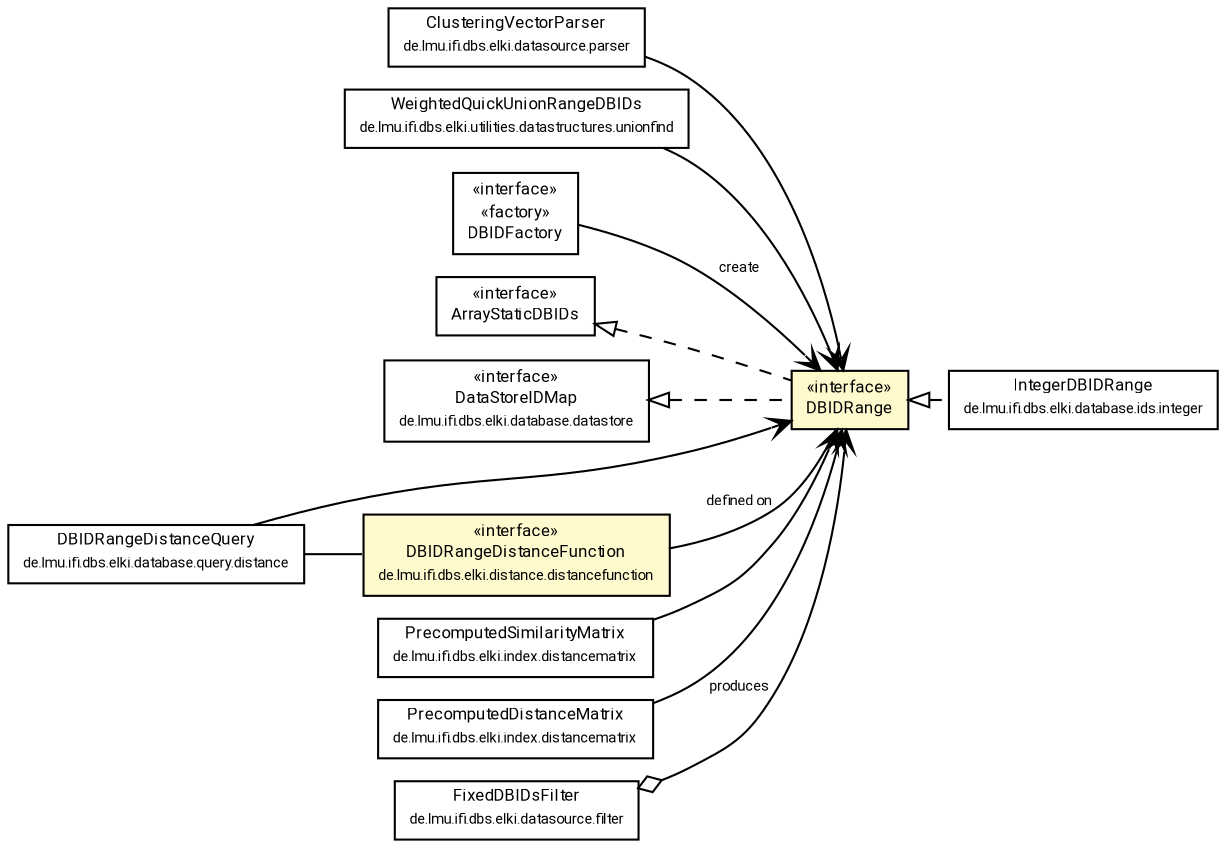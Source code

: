 #!/usr/local/bin/dot
#
# Class diagram 
# Generated by UMLGraph version R5_7_2-60-g0e99a6 (http://www.spinellis.gr/umlgraph/)
#

digraph G {
	graph [fontnames="svg"]
	edge [fontname="Roboto",fontsize=7,labelfontname="Roboto",labelfontsize=7,color="black"];
	node [fontname="Roboto",fontcolor="black",fontsize=8,shape=plaintext,margin=0,width=0,height=0];
	nodesep=0.15;
	ranksep=0.25;
	rankdir=LR;
	// de.lmu.ifi.dbs.elki.datasource.parser.ClusteringVectorParser
	c3014964 [label=<<table title="de.lmu.ifi.dbs.elki.datasource.parser.ClusteringVectorParser" border="0" cellborder="1" cellspacing="0" cellpadding="2" href="../../datasource/parser/ClusteringVectorParser.html" target="_parent">
		<tr><td><table border="0" cellspacing="0" cellpadding="1">
		<tr><td align="center" balign="center"> <font face="Roboto">ClusteringVectorParser</font> </td></tr>
		<tr><td align="center" balign="center"> <font face="Roboto" point-size="7.0">de.lmu.ifi.dbs.elki.datasource.parser</font> </td></tr>
		</table></td></tr>
		</table>>, URL="../../datasource/parser/ClusteringVectorParser.html"];
	// de.lmu.ifi.dbs.elki.utilities.datastructures.unionfind.WeightedQuickUnionRangeDBIDs
	c3015397 [label=<<table title="de.lmu.ifi.dbs.elki.utilities.datastructures.unionfind.WeightedQuickUnionRangeDBIDs" border="0" cellborder="1" cellspacing="0" cellpadding="2" href="../../utilities/datastructures/unionfind/WeightedQuickUnionRangeDBIDs.html" target="_parent">
		<tr><td><table border="0" cellspacing="0" cellpadding="1">
		<tr><td align="center" balign="center"> <font face="Roboto">WeightedQuickUnionRangeDBIDs</font> </td></tr>
		<tr><td align="center" balign="center"> <font face="Roboto" point-size="7.0">de.lmu.ifi.dbs.elki.utilities.datastructures.unionfind</font> </td></tr>
		</table></td></tr>
		</table>>, URL="../../utilities/datastructures/unionfind/WeightedQuickUnionRangeDBIDs.html"];
	// de.lmu.ifi.dbs.elki.database.ids.DBIDFactory
	c3015653 [label=<<table title="de.lmu.ifi.dbs.elki.database.ids.DBIDFactory" border="0" cellborder="1" cellspacing="0" cellpadding="2" href="DBIDFactory.html" target="_parent">
		<tr><td><table border="0" cellspacing="0" cellpadding="1">
		<tr><td align="center" balign="center"> &#171;interface&#187; </td></tr>
		<tr><td align="center" balign="center"> &#171;factory&#187; </td></tr>
		<tr><td align="center" balign="center"> <font face="Roboto">DBIDFactory</font> </td></tr>
		</table></td></tr>
		</table>>, URL="DBIDFactory.html"];
	// de.lmu.ifi.dbs.elki.database.ids.DBIDRange
	c3015662 [label=<<table title="de.lmu.ifi.dbs.elki.database.ids.DBIDRange" border="0" cellborder="1" cellspacing="0" cellpadding="2" bgcolor="lemonChiffon" href="DBIDRange.html" target="_parent">
		<tr><td><table border="0" cellspacing="0" cellpadding="1">
		<tr><td align="center" balign="center"> &#171;interface&#187; </td></tr>
		<tr><td align="center" balign="center"> <font face="Roboto">DBIDRange</font> </td></tr>
		</table></td></tr>
		</table>>, URL="DBIDRange.html"];
	// de.lmu.ifi.dbs.elki.database.ids.ArrayStaticDBIDs
	c3015680 [label=<<table title="de.lmu.ifi.dbs.elki.database.ids.ArrayStaticDBIDs" border="0" cellborder="1" cellspacing="0" cellpadding="2" href="ArrayStaticDBIDs.html" target="_parent">
		<tr><td><table border="0" cellspacing="0" cellpadding="1">
		<tr><td align="center" balign="center"> &#171;interface&#187; </td></tr>
		<tr><td align="center" balign="center"> <font face="Roboto">ArrayStaticDBIDs</font> </td></tr>
		</table></td></tr>
		</table>>, URL="ArrayStaticDBIDs.html"];
	// de.lmu.ifi.dbs.elki.database.datastore.DataStoreIDMap
	c3015684 [label=<<table title="de.lmu.ifi.dbs.elki.database.datastore.DataStoreIDMap" border="0" cellborder="1" cellspacing="0" cellpadding="2" href="../datastore/DataStoreIDMap.html" target="_parent">
		<tr><td><table border="0" cellspacing="0" cellpadding="1">
		<tr><td align="center" balign="center"> &#171;interface&#187; </td></tr>
		<tr><td align="center" balign="center"> <font face="Roboto">DataStoreIDMap</font> </td></tr>
		<tr><td align="center" balign="center"> <font face="Roboto" point-size="7.0">de.lmu.ifi.dbs.elki.database.datastore</font> </td></tr>
		</table></td></tr>
		</table>>, URL="../datastore/DataStoreIDMap.html"];
	// de.lmu.ifi.dbs.elki.database.ids.integer.IntegerDBIDRange
	c3015732 [label=<<table title="de.lmu.ifi.dbs.elki.database.ids.integer.IntegerDBIDRange" border="0" cellborder="1" cellspacing="0" cellpadding="2" href="integer/IntegerDBIDRange.html" target="_parent">
		<tr><td><table border="0" cellspacing="0" cellpadding="1">
		<tr><td align="center" balign="center"> <font face="Roboto">IntegerDBIDRange</font> </td></tr>
		<tr><td align="center" balign="center"> <font face="Roboto" point-size="7.0">de.lmu.ifi.dbs.elki.database.ids.integer</font> </td></tr>
		</table></td></tr>
		</table>>, URL="integer/IntegerDBIDRange.html"];
	// de.lmu.ifi.dbs.elki.distance.distancefunction.DBIDRangeDistanceFunction
	c3015894 [label=<<table title="de.lmu.ifi.dbs.elki.distance.distancefunction.DBIDRangeDistanceFunction" border="0" cellborder="1" cellspacing="0" cellpadding="2" bgcolor="LemonChiffon" href="../../distance/distancefunction/DBIDRangeDistanceFunction.html" target="_parent">
		<tr><td><table border="0" cellspacing="0" cellpadding="1">
		<tr><td align="center" balign="center"> &#171;interface&#187; </td></tr>
		<tr><td align="center" balign="center"> <font face="Roboto">DBIDRangeDistanceFunction</font> </td></tr>
		<tr><td align="center" balign="center"> <font face="Roboto" point-size="7.0">de.lmu.ifi.dbs.elki.distance.distancefunction</font> </td></tr>
		</table></td></tr>
		</table>>, URL="../../distance/distancefunction/DBIDRangeDistanceFunction.html"];
	// de.lmu.ifi.dbs.elki.database.query.distance.DBIDRangeDistanceQuery
	c3016557 [label=<<table title="de.lmu.ifi.dbs.elki.database.query.distance.DBIDRangeDistanceQuery" border="0" cellborder="1" cellspacing="0" cellpadding="2" href="../query/distance/DBIDRangeDistanceQuery.html" target="_parent">
		<tr><td><table border="0" cellspacing="0" cellpadding="1">
		<tr><td align="center" balign="center"> <font face="Roboto">DBIDRangeDistanceQuery</font> </td></tr>
		<tr><td align="center" balign="center"> <font face="Roboto" point-size="7.0">de.lmu.ifi.dbs.elki.database.query.distance</font> </td></tr>
		</table></td></tr>
		</table>>, URL="../query/distance/DBIDRangeDistanceQuery.html"];
	// de.lmu.ifi.dbs.elki.index.distancematrix.PrecomputedSimilarityMatrix<O>
	c3016702 [label=<<table title="de.lmu.ifi.dbs.elki.index.distancematrix.PrecomputedSimilarityMatrix" border="0" cellborder="1" cellspacing="0" cellpadding="2" href="../../index/distancematrix/PrecomputedSimilarityMatrix.html" target="_parent">
		<tr><td><table border="0" cellspacing="0" cellpadding="1">
		<tr><td align="center" balign="center"> <font face="Roboto">PrecomputedSimilarityMatrix</font> </td></tr>
		<tr><td align="center" balign="center"> <font face="Roboto" point-size="7.0">de.lmu.ifi.dbs.elki.index.distancematrix</font> </td></tr>
		</table></td></tr>
		</table>>, URL="../../index/distancematrix/PrecomputedSimilarityMatrix.html"];
	// de.lmu.ifi.dbs.elki.index.distancematrix.PrecomputedDistanceMatrix<O>
	c3016813 [label=<<table title="de.lmu.ifi.dbs.elki.index.distancematrix.PrecomputedDistanceMatrix" border="0" cellborder="1" cellspacing="0" cellpadding="2" href="../../index/distancematrix/PrecomputedDistanceMatrix.html" target="_parent">
		<tr><td><table border="0" cellspacing="0" cellpadding="1">
		<tr><td align="center" balign="center"> <font face="Roboto">PrecomputedDistanceMatrix</font> </td></tr>
		<tr><td align="center" balign="center"> <font face="Roboto" point-size="7.0">de.lmu.ifi.dbs.elki.index.distancematrix</font> </td></tr>
		</table></td></tr>
		</table>>, URL="../../index/distancematrix/PrecomputedDistanceMatrix.html"];
	// de.lmu.ifi.dbs.elki.datasource.filter.FixedDBIDsFilter
	c3017029 [label=<<table title="de.lmu.ifi.dbs.elki.datasource.filter.FixedDBIDsFilter" border="0" cellborder="1" cellspacing="0" cellpadding="2" href="../../datasource/filter/FixedDBIDsFilter.html" target="_parent">
		<tr><td><table border="0" cellspacing="0" cellpadding="1">
		<tr><td align="center" balign="center"> <font face="Roboto">FixedDBIDsFilter</font> </td></tr>
		<tr><td align="center" balign="center"> <font face="Roboto" point-size="7.0">de.lmu.ifi.dbs.elki.datasource.filter</font> </td></tr>
		</table></td></tr>
		</table>>, URL="../../datasource/filter/FixedDBIDsFilter.html"];
	// de.lmu.ifi.dbs.elki.database.ids.DBIDFactory navassoc de.lmu.ifi.dbs.elki.database.ids.DBIDRange
	c3015653 -> c3015662 [arrowhead=open,weight=1,label="create"];
	// de.lmu.ifi.dbs.elki.database.ids.DBIDRange implements de.lmu.ifi.dbs.elki.database.ids.ArrayStaticDBIDs
	c3015680 -> c3015662 [arrowtail=empty,style=dashed,dir=back,weight=9];
	// de.lmu.ifi.dbs.elki.database.ids.DBIDRange implements de.lmu.ifi.dbs.elki.database.datastore.DataStoreIDMap
	c3015684 -> c3015662 [arrowtail=empty,style=dashed,dir=back,weight=9];
	// de.lmu.ifi.dbs.elki.database.ids.integer.IntegerDBIDRange implements de.lmu.ifi.dbs.elki.database.ids.DBIDRange
	c3015662 -> c3015732 [arrowtail=empty,style=dashed,dir=back,weight=9];
	// de.lmu.ifi.dbs.elki.distance.distancefunction.DBIDRangeDistanceFunction assoc de.lmu.ifi.dbs.elki.database.ids.DBIDRange
	c3015894 -> c3015662 [arrowhead=none,weight=2,label="defined on"];
	// de.lmu.ifi.dbs.elki.database.query.distance.DBIDRangeDistanceQuery assoc de.lmu.ifi.dbs.elki.distance.distancefunction.DBIDRangeDistanceFunction
	c3016557 -> c3015894 [arrowhead=none,weight=2];
	// de.lmu.ifi.dbs.elki.datasource.filter.FixedDBIDsFilter navhas de.lmu.ifi.dbs.elki.database.ids.DBIDRange
	c3017029 -> c3015662 [arrowhead=open,arrowtail=ediamond,dir=both,weight=3,label="produces"];
	// de.lmu.ifi.dbs.elki.datasource.parser.ClusteringVectorParser navassoc de.lmu.ifi.dbs.elki.database.ids.DBIDRange
	c3014964 -> c3015662 [arrowhead=open,weight=1];
	// de.lmu.ifi.dbs.elki.utilities.datastructures.unionfind.WeightedQuickUnionRangeDBIDs navassoc de.lmu.ifi.dbs.elki.database.ids.DBIDRange
	c3015397 -> c3015662 [arrowhead=open,weight=1];
	// de.lmu.ifi.dbs.elki.database.query.distance.DBIDRangeDistanceQuery navassoc de.lmu.ifi.dbs.elki.database.ids.DBIDRange
	c3016557 -> c3015662 [arrowhead=open,weight=1];
	// de.lmu.ifi.dbs.elki.index.distancematrix.PrecomputedSimilarityMatrix<O> navassoc de.lmu.ifi.dbs.elki.database.ids.DBIDRange
	c3016702 -> c3015662 [arrowhead=open,weight=1];
	// de.lmu.ifi.dbs.elki.index.distancematrix.PrecomputedDistanceMatrix<O> navassoc de.lmu.ifi.dbs.elki.database.ids.DBIDRange
	c3016813 -> c3015662 [arrowhead=open,weight=1];
}

